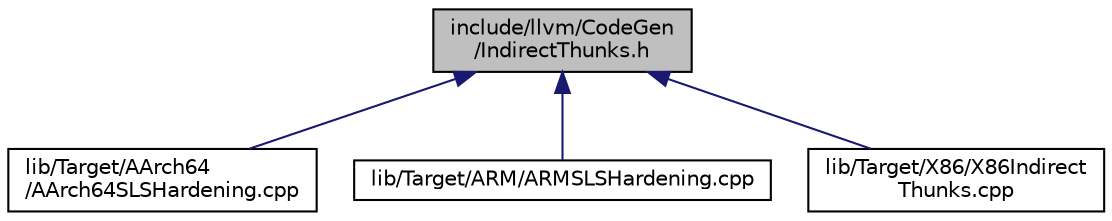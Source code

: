 digraph "include/llvm/CodeGen/IndirectThunks.h"
{
 // LATEX_PDF_SIZE
  bgcolor="transparent";
  edge [fontname="Helvetica",fontsize="10",labelfontname="Helvetica",labelfontsize="10"];
  node [fontname="Helvetica",fontsize="10",shape=record];
  Node1 [label="include/llvm/CodeGen\l/IndirectThunks.h",height=0.2,width=0.4,color="black", fillcolor="grey75", style="filled", fontcolor="black",tooltip=" "];
  Node1 -> Node2 [dir="back",color="midnightblue",fontsize="10",style="solid",fontname="Helvetica"];
  Node2 [label="lib/Target/AArch64\l/AArch64SLSHardening.cpp",height=0.2,width=0.4,color="black",URL="$AArch64SLSHardening_8cpp.html",tooltip=" "];
  Node1 -> Node3 [dir="back",color="midnightblue",fontsize="10",style="solid",fontname="Helvetica"];
  Node3 [label="lib/Target/ARM/ARMSLSHardening.cpp",height=0.2,width=0.4,color="black",URL="$ARMSLSHardening_8cpp.html",tooltip=" "];
  Node1 -> Node4 [dir="back",color="midnightblue",fontsize="10",style="solid",fontname="Helvetica"];
  Node4 [label="lib/Target/X86/X86Indirect\lThunks.cpp",height=0.2,width=0.4,color="black",URL="$X86IndirectThunks_8cpp.html",tooltip=" "];
}
